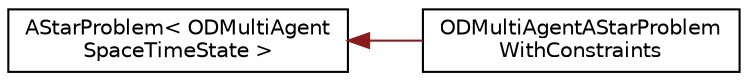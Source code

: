 digraph "Graphical Class Hierarchy"
{
 // INTERACTIVE_SVG=YES
 // LATEX_PDF_SIZE
  edge [fontname="Helvetica",fontsize="10",labelfontname="Helvetica",labelfontsize="10"];
  node [fontname="Helvetica",fontsize="10",shape=record];
  rankdir="LR";
  Node0 [label="AStarProblem\< ODMultiAgent\lSpaceTimeState \>",height=0.2,width=0.4,color="black", fillcolor="white", style="filled",URL="$classAStarProblem.html",tooltip=" "];
  Node0 -> Node1 [dir="back",color="firebrick4",fontsize="10",style="solid",fontname="Helvetica"];
  Node1 [label="ODMultiAgentAStarProblem\lWithConstraints",height=0.2,width=0.4,color="black", fillcolor="white", style="filled",URL="$classODMultiAgentAStarProblemWithConstraints.html",tooltip="MAPF problem with space-time search and OD."];
}
